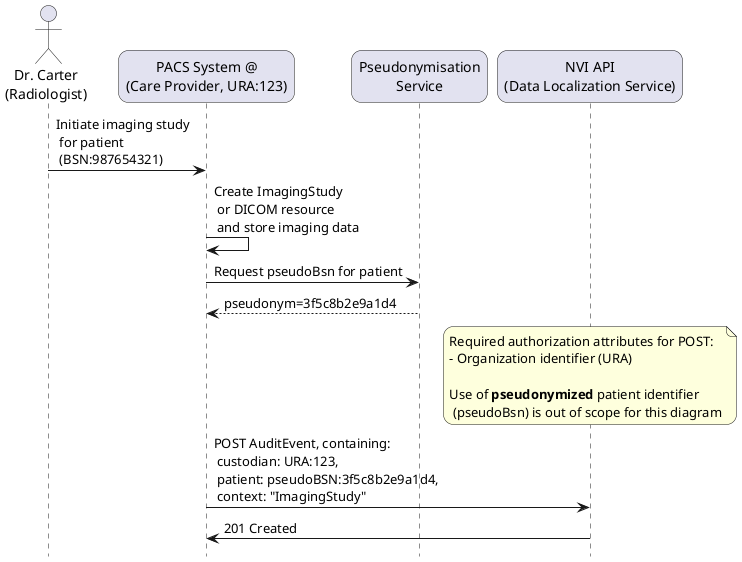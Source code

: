 @startuml localization-radiologist-imaging-registration

skinparam roundcorner 20
skinparam defaultFontName Arial 
hide footbox

!pragma teoz true

actor "Dr. Carter\n(Radiologist)" as doctor
participant "PACS System @\n(Care Provider, URA:123)" as pacs
participant "Pseudonymisation\nService" as pseudonymisation
participant "NVI API\n(Data Localization Service)" as nvi

doctor -> pacs: Initiate imaging study\n for patient\n (BSN:987654321)
pacs -> pacs: Create ImagingStudy\n or DICOM resource\n and store imaging data
pacs -> pseudonymisation: Request pseudoBsn for patient
return pseudonym=3f5c8b2e9a1d4

note over nvi
  Required authorization attributes for POST:
  - Organization identifier (URA)

  Use of **pseudonymized** patient identifier 
   (pseudoBsn) is out of scope for this diagram
end note

pacs -> nvi: POST AuditEvent, containing:\n custodian: URA:123,\n patient: pseudoBSN:3f5c8b2e9a1d4,\n context: "ImagingStudy"

nvi -> pacs: 201 Created

@enduml
